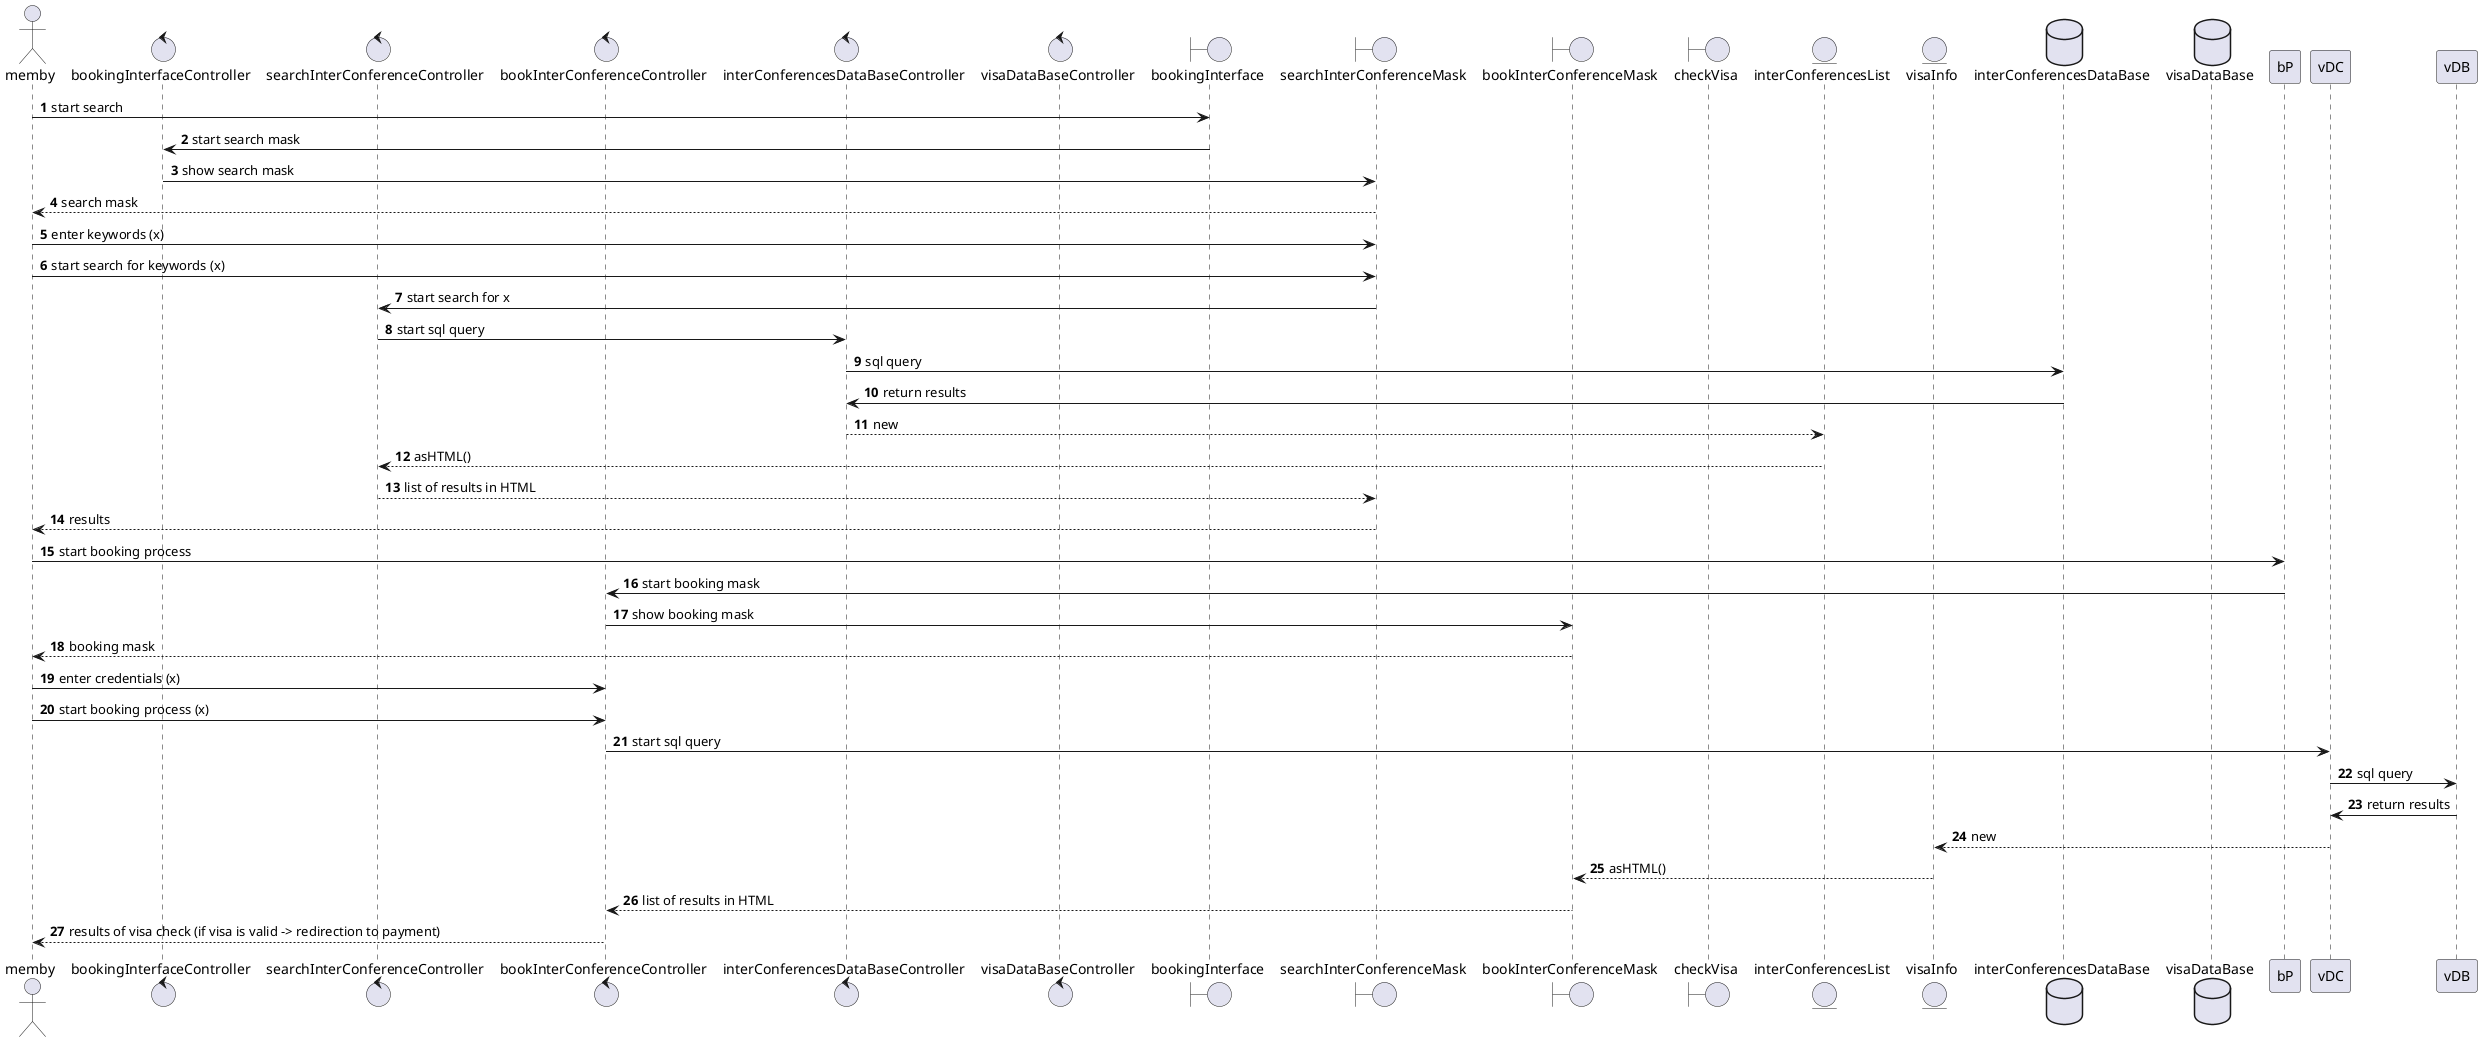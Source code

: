 @startuml


    actor memby as m

    control bookingInterfaceController as bIC
    control searchInterConferenceController as sICC
    control bookInterConferenceController as bICC
    control interConferencesDataBaseController as iCDBC
    control visaDataBaseController as vDBC

    boundary bookingInterface as bI
    boundary searchInterConferenceMask as sICM
    boundary bookInterConferenceMask as bICM
    boundary checkVisa as cV

    entity interConferencesList as iCL
    entity visaInfo as vI

    database interConferencesDataBase as iCDB
    database visaDataBase as vDD

    autonumber

    /'SEARCH AN INTERNATIONAL CONFERENCE AND GET THE RESULTS'/
    m -> bI : start search
    bI -> bIC : start search mask
    sICM <- bIC : show search mask
    m <-- sICM : search mask
    m -> sICM : enter keywords (x)
    m -> sICM : start search for keywords (x)
    sICM -> sICC : start search for x
    sICC -> iCDBC : start sql query
    iCDB <- iCDBC : sql query
    iCDB -> iCDBC : return results
    iCDBC --> iCL : new
    sICC <-- iCL : asHTML()
    sICM <-- sICC : list of results in HTML
    m <-- sICM : results

    /'BOOK AN INTERNATIONAL CONFERENCE AND PERFORM A VISA CHECK'/
    m -> bP : start booking process
    bP -> bICC : start booking mask
    bICC -> bICM : show booking mask
    m <-- bICM : booking mask
    m -> bICC : enter credentials (x)
    m -> bICC : start booking process (x)
    vDC <- bICC : start sql query
    vDC -> vDB : sql query
    vDC <- vDB : return results
    vDC --> vI : new
    bICM <-- vI : asHTML()
    bICC <-- bICM : list of results in HTML
    m <-- bICC : results of visa check (if visa is valid -> redirection to payment)


@enduml
